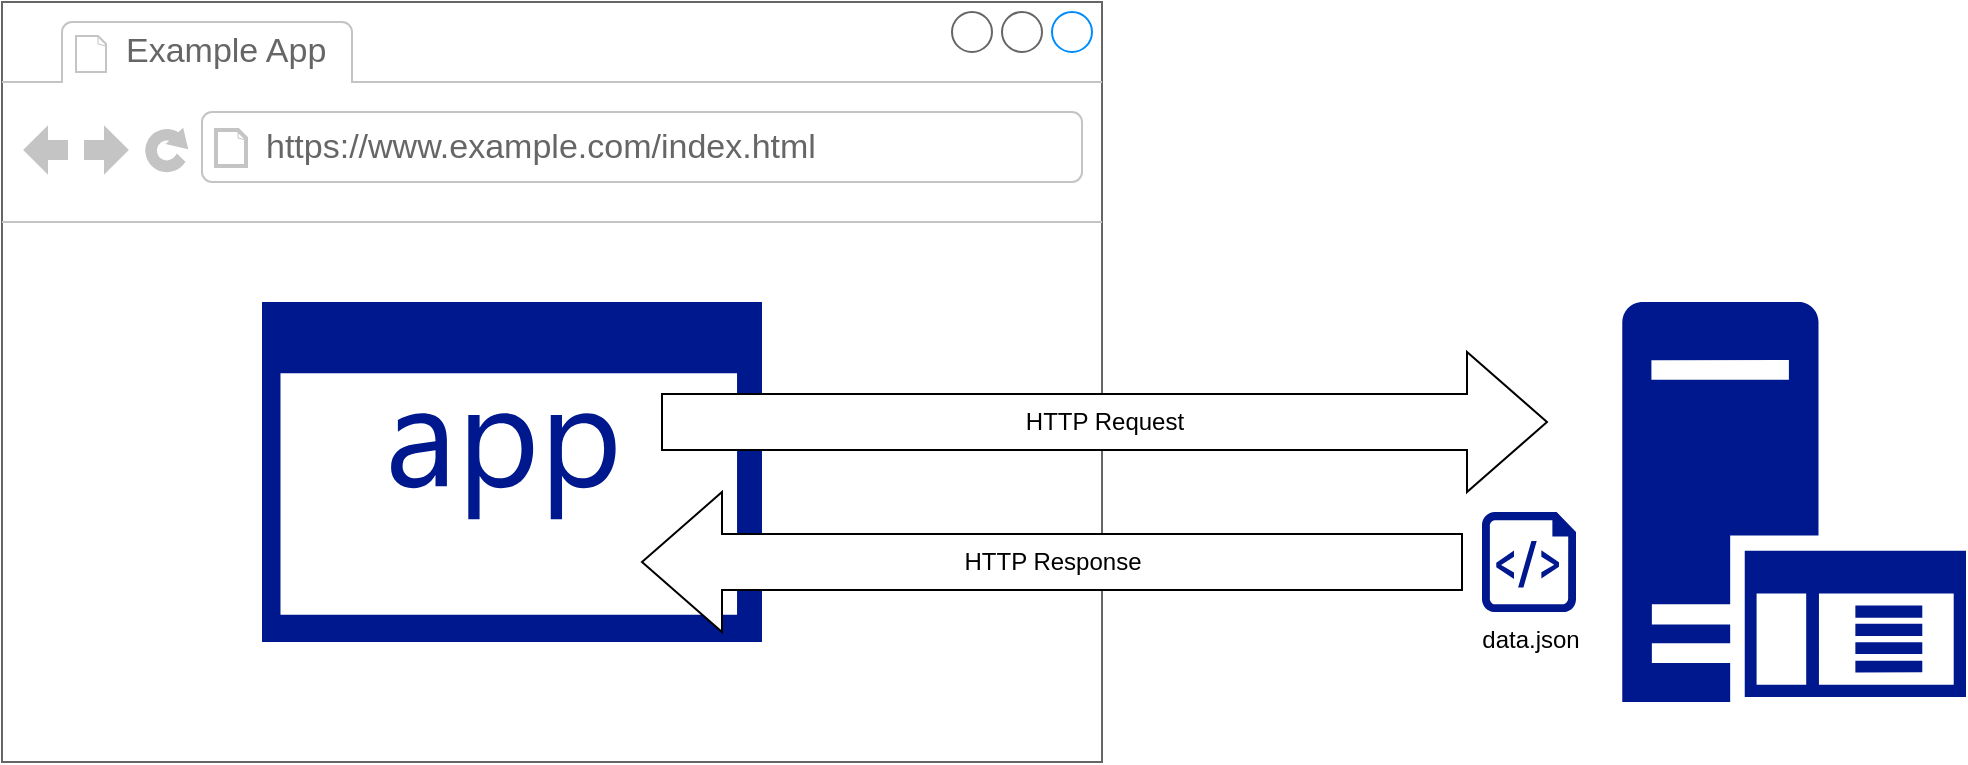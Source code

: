 <mxfile version="14.3.1" type="github">
  <diagram id="cj0Z7pNimVpw6jqo-E7z" name="Page-1">
    <mxGraphModel dx="1402" dy="654" grid="1" gridSize="10" guides="1" tooltips="1" connect="1" arrows="1" fold="1" page="1" pageScale="1" pageWidth="850" pageHeight="1100" math="0" shadow="0">
      <root>
        <mxCell id="0" />
        <mxCell id="1" parent="0" />
        <mxCell id="IR-eqQ5YHkqLA4fKnOQH-5" value="data.json" style="aspect=fixed;pointerEvents=1;shadow=0;dashed=0;html=1;strokeColor=none;labelPosition=center;verticalLabelPosition=bottom;verticalAlign=top;align=center;fillColor=#00188D;shape=mxgraph.azure.script_file" parent="1" vertex="1">
          <mxGeometry x="860" y="525" width="47" height="50" as="geometry" />
        </mxCell>
        <mxCell id="IR-eqQ5YHkqLA4fKnOQH-7" value="" style="aspect=fixed;pointerEvents=1;shadow=0;dashed=0;html=1;strokeColor=none;labelPosition=center;verticalLabelPosition=bottom;verticalAlign=top;align=center;fillColor=#00188D;shape=mxgraph.mscae.enterprise.application_server" parent="1" vertex="1">
          <mxGeometry x="930" y="420" width="172" height="200" as="geometry" />
        </mxCell>
        <mxCell id="01XX_RX0cQ2ucMH1AGHP-1" value="" style="strokeWidth=1;shadow=0;dashed=0;align=center;html=1;shape=mxgraph.mockup.containers.browserWindow;rSize=0;strokeColor=#666666;strokeColor2=#008cff;strokeColor3=#c4c4c4;mainText=,;recursiveResize=0;" vertex="1" parent="1">
          <mxGeometry x="120" y="270" width="550" height="380" as="geometry" />
        </mxCell>
        <mxCell id="01XX_RX0cQ2ucMH1AGHP-2" value="Example App" style="strokeWidth=1;shadow=0;dashed=0;align=center;html=1;shape=mxgraph.mockup.containers.anchor;fontSize=17;fontColor=#666666;align=left;" vertex="1" parent="01XX_RX0cQ2ucMH1AGHP-1">
          <mxGeometry x="60" y="12" width="110" height="26" as="geometry" />
        </mxCell>
        <mxCell id="01XX_RX0cQ2ucMH1AGHP-3" value="https://www.example.com/index.html" style="strokeWidth=1;shadow=0;dashed=0;align=center;html=1;shape=mxgraph.mockup.containers.anchor;rSize=0;fontSize=17;fontColor=#666666;align=left;" vertex="1" parent="01XX_RX0cQ2ucMH1AGHP-1">
          <mxGeometry x="130" y="60" width="250" height="26" as="geometry" />
        </mxCell>
        <mxCell id="yCAJ61VOqBWOnpiDdDVH-1" value="" style="aspect=fixed;pointerEvents=1;shadow=0;dashed=0;html=1;strokeColor=none;labelPosition=center;verticalLabelPosition=bottom;verticalAlign=top;align=center;fillColor=#00188D;shape=mxgraph.mscae.enterprise.application" parent="01XX_RX0cQ2ucMH1AGHP-1" vertex="1">
          <mxGeometry x="130" y="150" width="250" height="170" as="geometry" />
        </mxCell>
        <mxCell id="IR-eqQ5YHkqLA4fKnOQH-9" value="HTTP Request" style="html=1;shadow=0;dashed=0;align=center;verticalAlign=middle;shape=mxgraph.arrows2.arrow;dy=0.6;dx=40;notch=0;" parent="1" vertex="1">
          <mxGeometry x="450" y="445" width="442.5" height="70" as="geometry" />
        </mxCell>
        <mxCell id="IR-eqQ5YHkqLA4fKnOQH-10" value="HTTP Response" style="html=1;shadow=0;dashed=0;align=center;verticalAlign=middle;shape=mxgraph.arrows2.arrow;dy=0.6;dx=40;flipH=1;notch=0;" parent="1" vertex="1">
          <mxGeometry x="440" y="515" width="410" height="70" as="geometry" />
        </mxCell>
      </root>
    </mxGraphModel>
  </diagram>
</mxfile>
